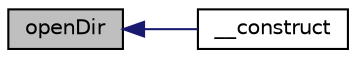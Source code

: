 digraph "openDir"
{
  edge [fontname="Helvetica",fontsize="10",labelfontname="Helvetica",labelfontsize="10"];
  node [fontname="Helvetica",fontsize="10",shape=record];
  rankdir="LR";
  Node42 [label="openDir",height=0.2,width=0.4,color="black", fillcolor="grey75", style="filled", fontcolor="black"];
  Node42 -> Node43 [dir="back",color="midnightblue",fontsize="10",style="solid",fontname="Helvetica"];
  Node43 [label="__construct",height=0.2,width=0.4,color="black", fillcolor="white", style="filled",URL="$class_zest_1_1_cache_1_1_zest_cache_1_1_zest_cache.html#a095c5d389db211932136b53f25f39685"];
}
